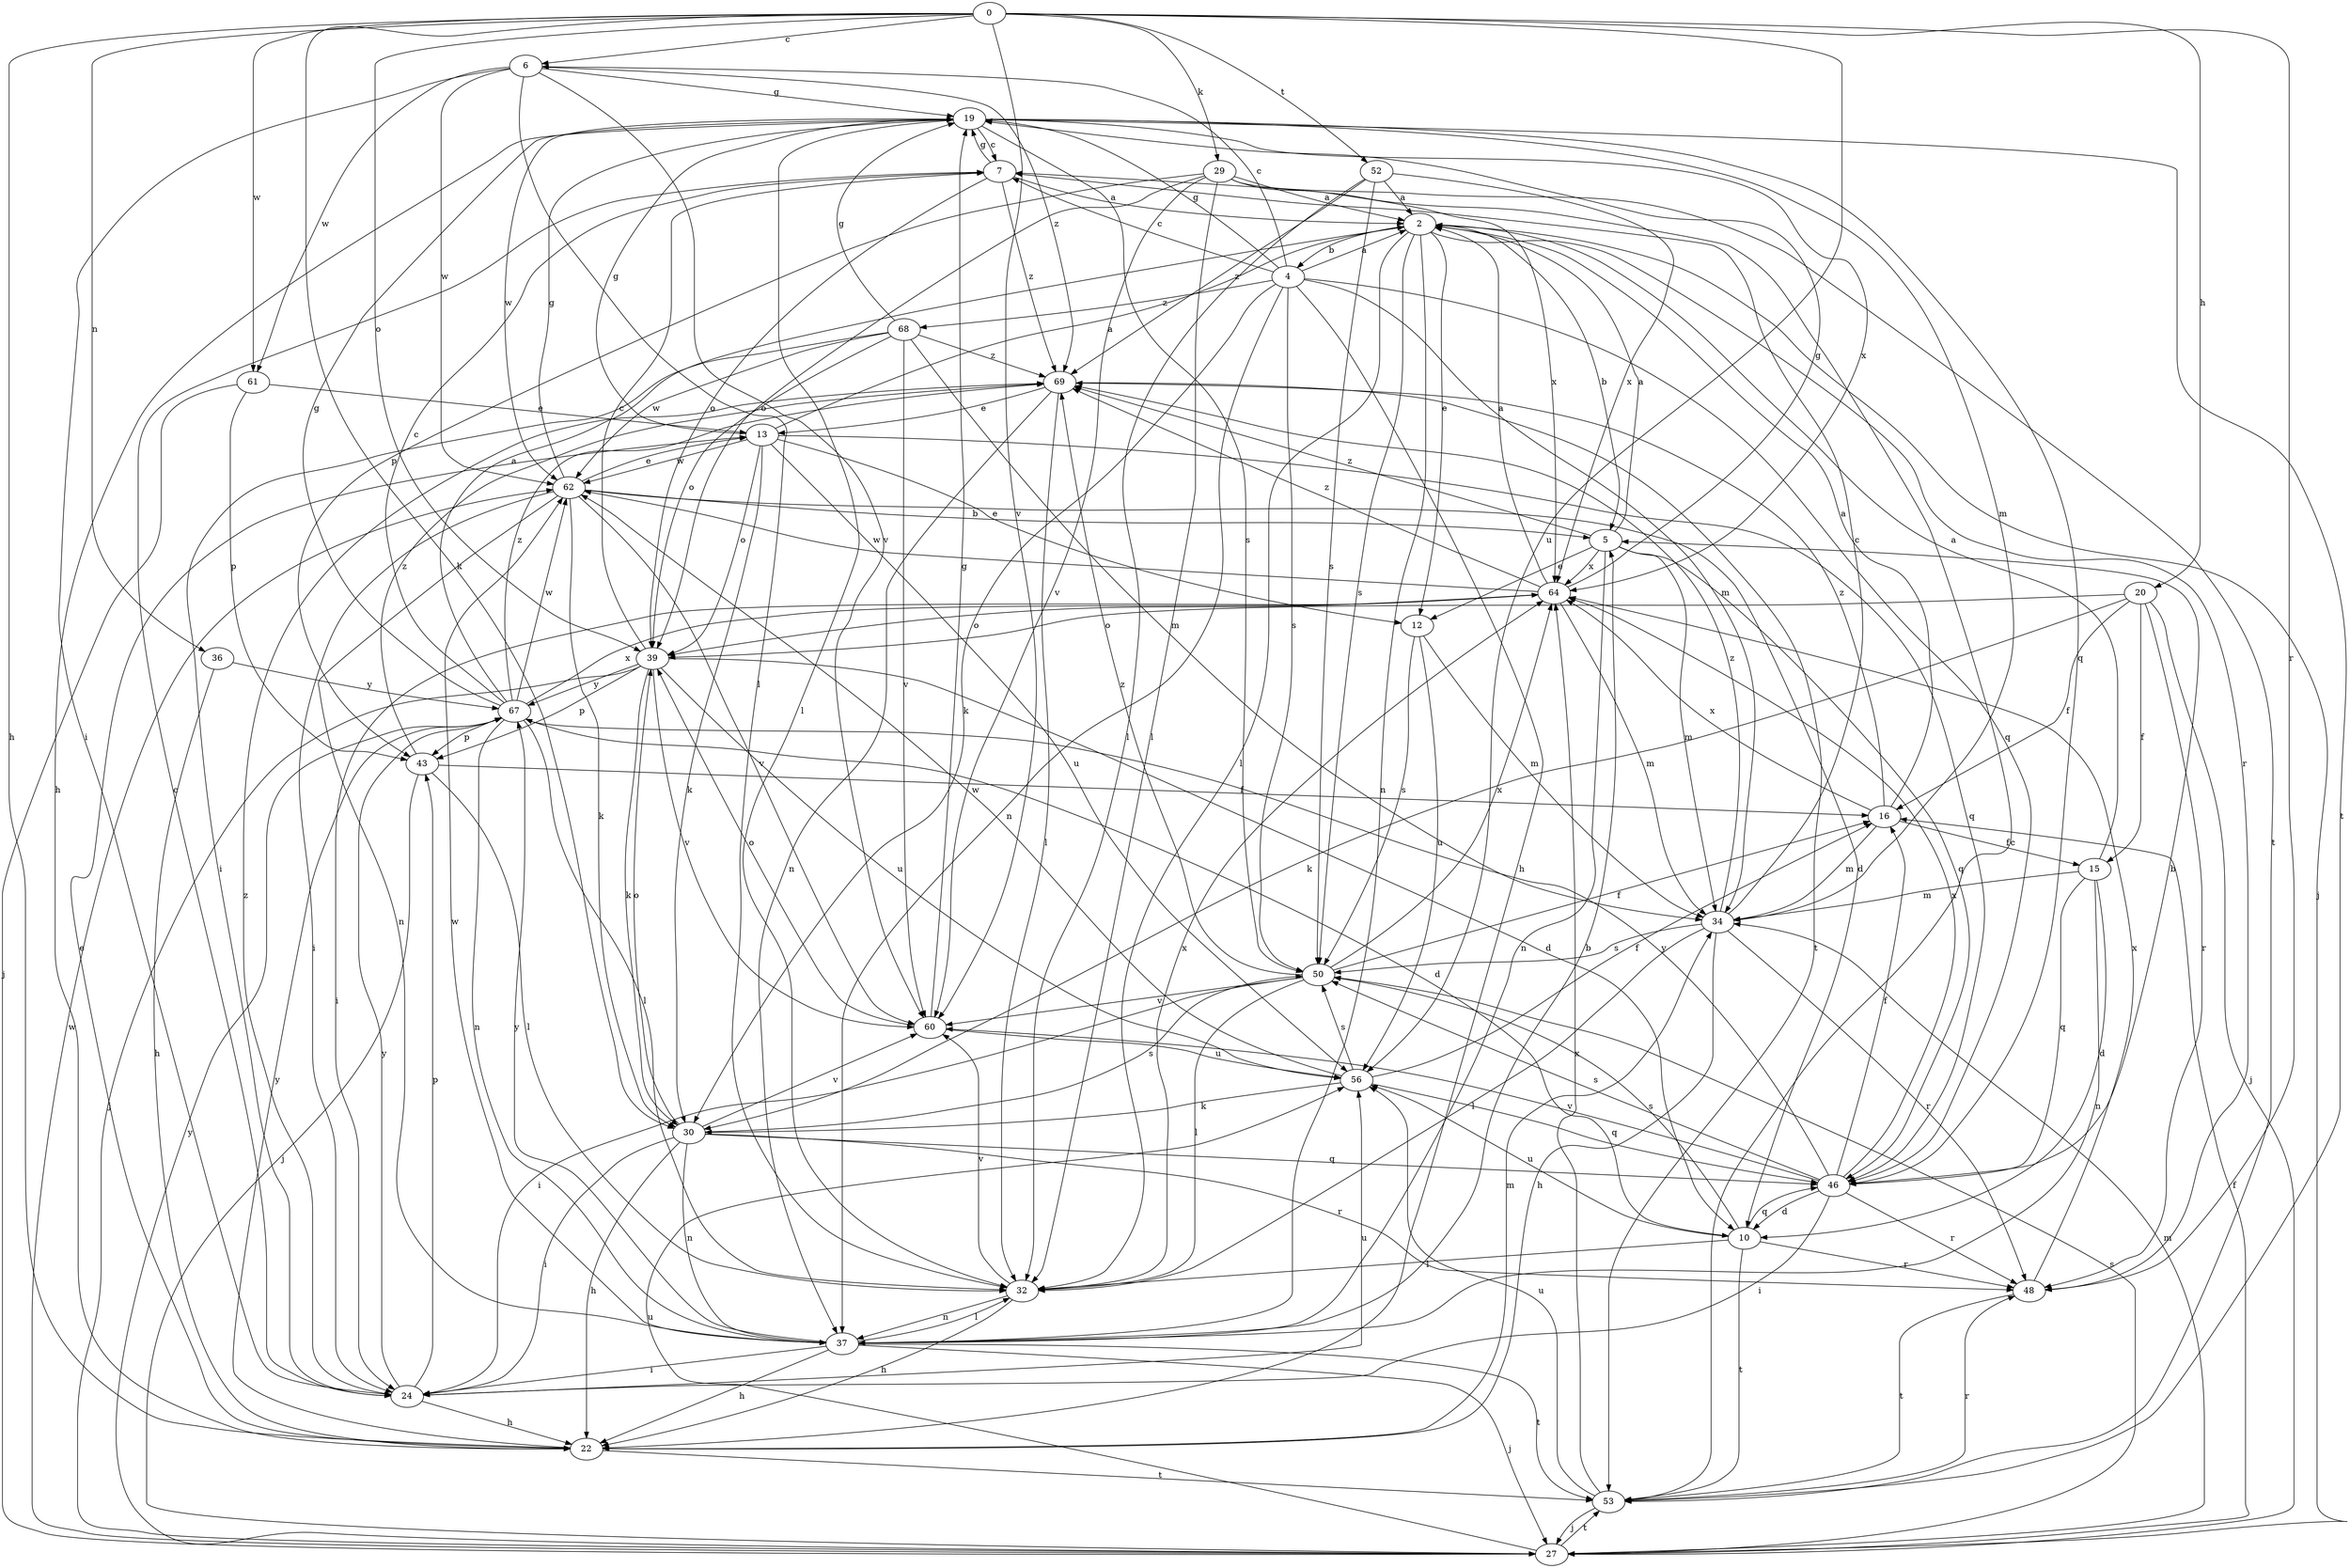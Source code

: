 strict digraph  {
0;
2;
4;
5;
6;
7;
10;
12;
13;
15;
16;
19;
20;
22;
24;
27;
29;
30;
32;
34;
36;
37;
39;
43;
46;
48;
50;
52;
53;
56;
60;
61;
62;
64;
67;
68;
69;
0 -> 6  [label=c];
0 -> 20  [label=h];
0 -> 22  [label=h];
0 -> 29  [label=k];
0 -> 30  [label=k];
0 -> 36  [label=n];
0 -> 39  [label=o];
0 -> 48  [label=r];
0 -> 52  [label=t];
0 -> 56  [label=u];
0 -> 60  [label=v];
0 -> 61  [label=w];
2 -> 4  [label=b];
2 -> 5  [label=b];
2 -> 12  [label=e];
2 -> 27  [label=j];
2 -> 32  [label=l];
2 -> 37  [label=n];
2 -> 48  [label=r];
2 -> 50  [label=s];
4 -> 2  [label=a];
4 -> 6  [label=c];
4 -> 7  [label=c];
4 -> 19  [label=g];
4 -> 22  [label=h];
4 -> 30  [label=k];
4 -> 34  [label=m];
4 -> 37  [label=n];
4 -> 46  [label=q];
4 -> 50  [label=s];
4 -> 68  [label=z];
5 -> 2  [label=a];
5 -> 12  [label=e];
5 -> 34  [label=m];
5 -> 37  [label=n];
5 -> 46  [label=q];
5 -> 64  [label=x];
5 -> 69  [label=z];
6 -> 19  [label=g];
6 -> 24  [label=i];
6 -> 32  [label=l];
6 -> 60  [label=v];
6 -> 61  [label=w];
6 -> 62  [label=w];
6 -> 69  [label=z];
7 -> 2  [label=a];
7 -> 19  [label=g];
7 -> 39  [label=o];
7 -> 69  [label=z];
10 -> 32  [label=l];
10 -> 46  [label=q];
10 -> 48  [label=r];
10 -> 50  [label=s];
10 -> 53  [label=t];
10 -> 56  [label=u];
12 -> 34  [label=m];
12 -> 50  [label=s];
12 -> 56  [label=u];
13 -> 2  [label=a];
13 -> 12  [label=e];
13 -> 19  [label=g];
13 -> 30  [label=k];
13 -> 39  [label=o];
13 -> 46  [label=q];
13 -> 56  [label=u];
13 -> 62  [label=w];
15 -> 2  [label=a];
15 -> 10  [label=d];
15 -> 34  [label=m];
15 -> 37  [label=n];
15 -> 46  [label=q];
16 -> 2  [label=a];
16 -> 15  [label=f];
16 -> 34  [label=m];
16 -> 64  [label=x];
16 -> 69  [label=z];
19 -> 7  [label=c];
19 -> 22  [label=h];
19 -> 32  [label=l];
19 -> 34  [label=m];
19 -> 46  [label=q];
19 -> 50  [label=s];
19 -> 53  [label=t];
19 -> 62  [label=w];
19 -> 64  [label=x];
20 -> 15  [label=f];
20 -> 16  [label=f];
20 -> 27  [label=j];
20 -> 30  [label=k];
20 -> 39  [label=o];
20 -> 48  [label=r];
22 -> 13  [label=e];
22 -> 34  [label=m];
22 -> 53  [label=t];
22 -> 67  [label=y];
24 -> 7  [label=c];
24 -> 22  [label=h];
24 -> 43  [label=p];
24 -> 56  [label=u];
24 -> 67  [label=y];
24 -> 69  [label=z];
27 -> 16  [label=f];
27 -> 34  [label=m];
27 -> 50  [label=s];
27 -> 53  [label=t];
27 -> 56  [label=u];
27 -> 62  [label=w];
27 -> 67  [label=y];
29 -> 2  [label=a];
29 -> 32  [label=l];
29 -> 39  [label=o];
29 -> 43  [label=p];
29 -> 53  [label=t];
29 -> 60  [label=v];
29 -> 64  [label=x];
30 -> 22  [label=h];
30 -> 24  [label=i];
30 -> 37  [label=n];
30 -> 39  [label=o];
30 -> 46  [label=q];
30 -> 48  [label=r];
30 -> 50  [label=s];
30 -> 60  [label=v];
32 -> 22  [label=h];
32 -> 37  [label=n];
32 -> 60  [label=v];
32 -> 64  [label=x];
34 -> 7  [label=c];
34 -> 22  [label=h];
34 -> 32  [label=l];
34 -> 48  [label=r];
34 -> 50  [label=s];
34 -> 69  [label=z];
36 -> 22  [label=h];
36 -> 67  [label=y];
37 -> 5  [label=b];
37 -> 22  [label=h];
37 -> 24  [label=i];
37 -> 27  [label=j];
37 -> 32  [label=l];
37 -> 53  [label=t];
37 -> 62  [label=w];
37 -> 67  [label=y];
39 -> 7  [label=c];
39 -> 10  [label=d];
39 -> 27  [label=j];
39 -> 30  [label=k];
39 -> 43  [label=p];
39 -> 56  [label=u];
39 -> 60  [label=v];
39 -> 67  [label=y];
43 -> 16  [label=f];
43 -> 27  [label=j];
43 -> 32  [label=l];
43 -> 69  [label=z];
46 -> 5  [label=b];
46 -> 10  [label=d];
46 -> 16  [label=f];
46 -> 24  [label=i];
46 -> 48  [label=r];
46 -> 50  [label=s];
46 -> 60  [label=v];
46 -> 64  [label=x];
46 -> 67  [label=y];
48 -> 53  [label=t];
48 -> 64  [label=x];
50 -> 16  [label=f];
50 -> 24  [label=i];
50 -> 32  [label=l];
50 -> 60  [label=v];
50 -> 64  [label=x];
50 -> 69  [label=z];
52 -> 2  [label=a];
52 -> 32  [label=l];
52 -> 50  [label=s];
52 -> 64  [label=x];
52 -> 69  [label=z];
53 -> 7  [label=c];
53 -> 27  [label=j];
53 -> 48  [label=r];
53 -> 56  [label=u];
53 -> 64  [label=x];
56 -> 16  [label=f];
56 -> 30  [label=k];
56 -> 46  [label=q];
56 -> 50  [label=s];
56 -> 62  [label=w];
60 -> 19  [label=g];
60 -> 39  [label=o];
60 -> 56  [label=u];
61 -> 13  [label=e];
61 -> 27  [label=j];
61 -> 43  [label=p];
62 -> 5  [label=b];
62 -> 10  [label=d];
62 -> 13  [label=e];
62 -> 19  [label=g];
62 -> 24  [label=i];
62 -> 30  [label=k];
62 -> 37  [label=n];
62 -> 60  [label=v];
64 -> 2  [label=a];
64 -> 19  [label=g];
64 -> 24  [label=i];
64 -> 34  [label=m];
64 -> 39  [label=o];
64 -> 62  [label=w];
64 -> 69  [label=z];
67 -> 2  [label=a];
67 -> 7  [label=c];
67 -> 10  [label=d];
67 -> 19  [label=g];
67 -> 32  [label=l];
67 -> 37  [label=n];
67 -> 43  [label=p];
67 -> 62  [label=w];
67 -> 64  [label=x];
67 -> 69  [label=z];
68 -> 19  [label=g];
68 -> 24  [label=i];
68 -> 34  [label=m];
68 -> 39  [label=o];
68 -> 60  [label=v];
68 -> 62  [label=w];
68 -> 69  [label=z];
69 -> 13  [label=e];
69 -> 32  [label=l];
69 -> 37  [label=n];
69 -> 53  [label=t];
}
